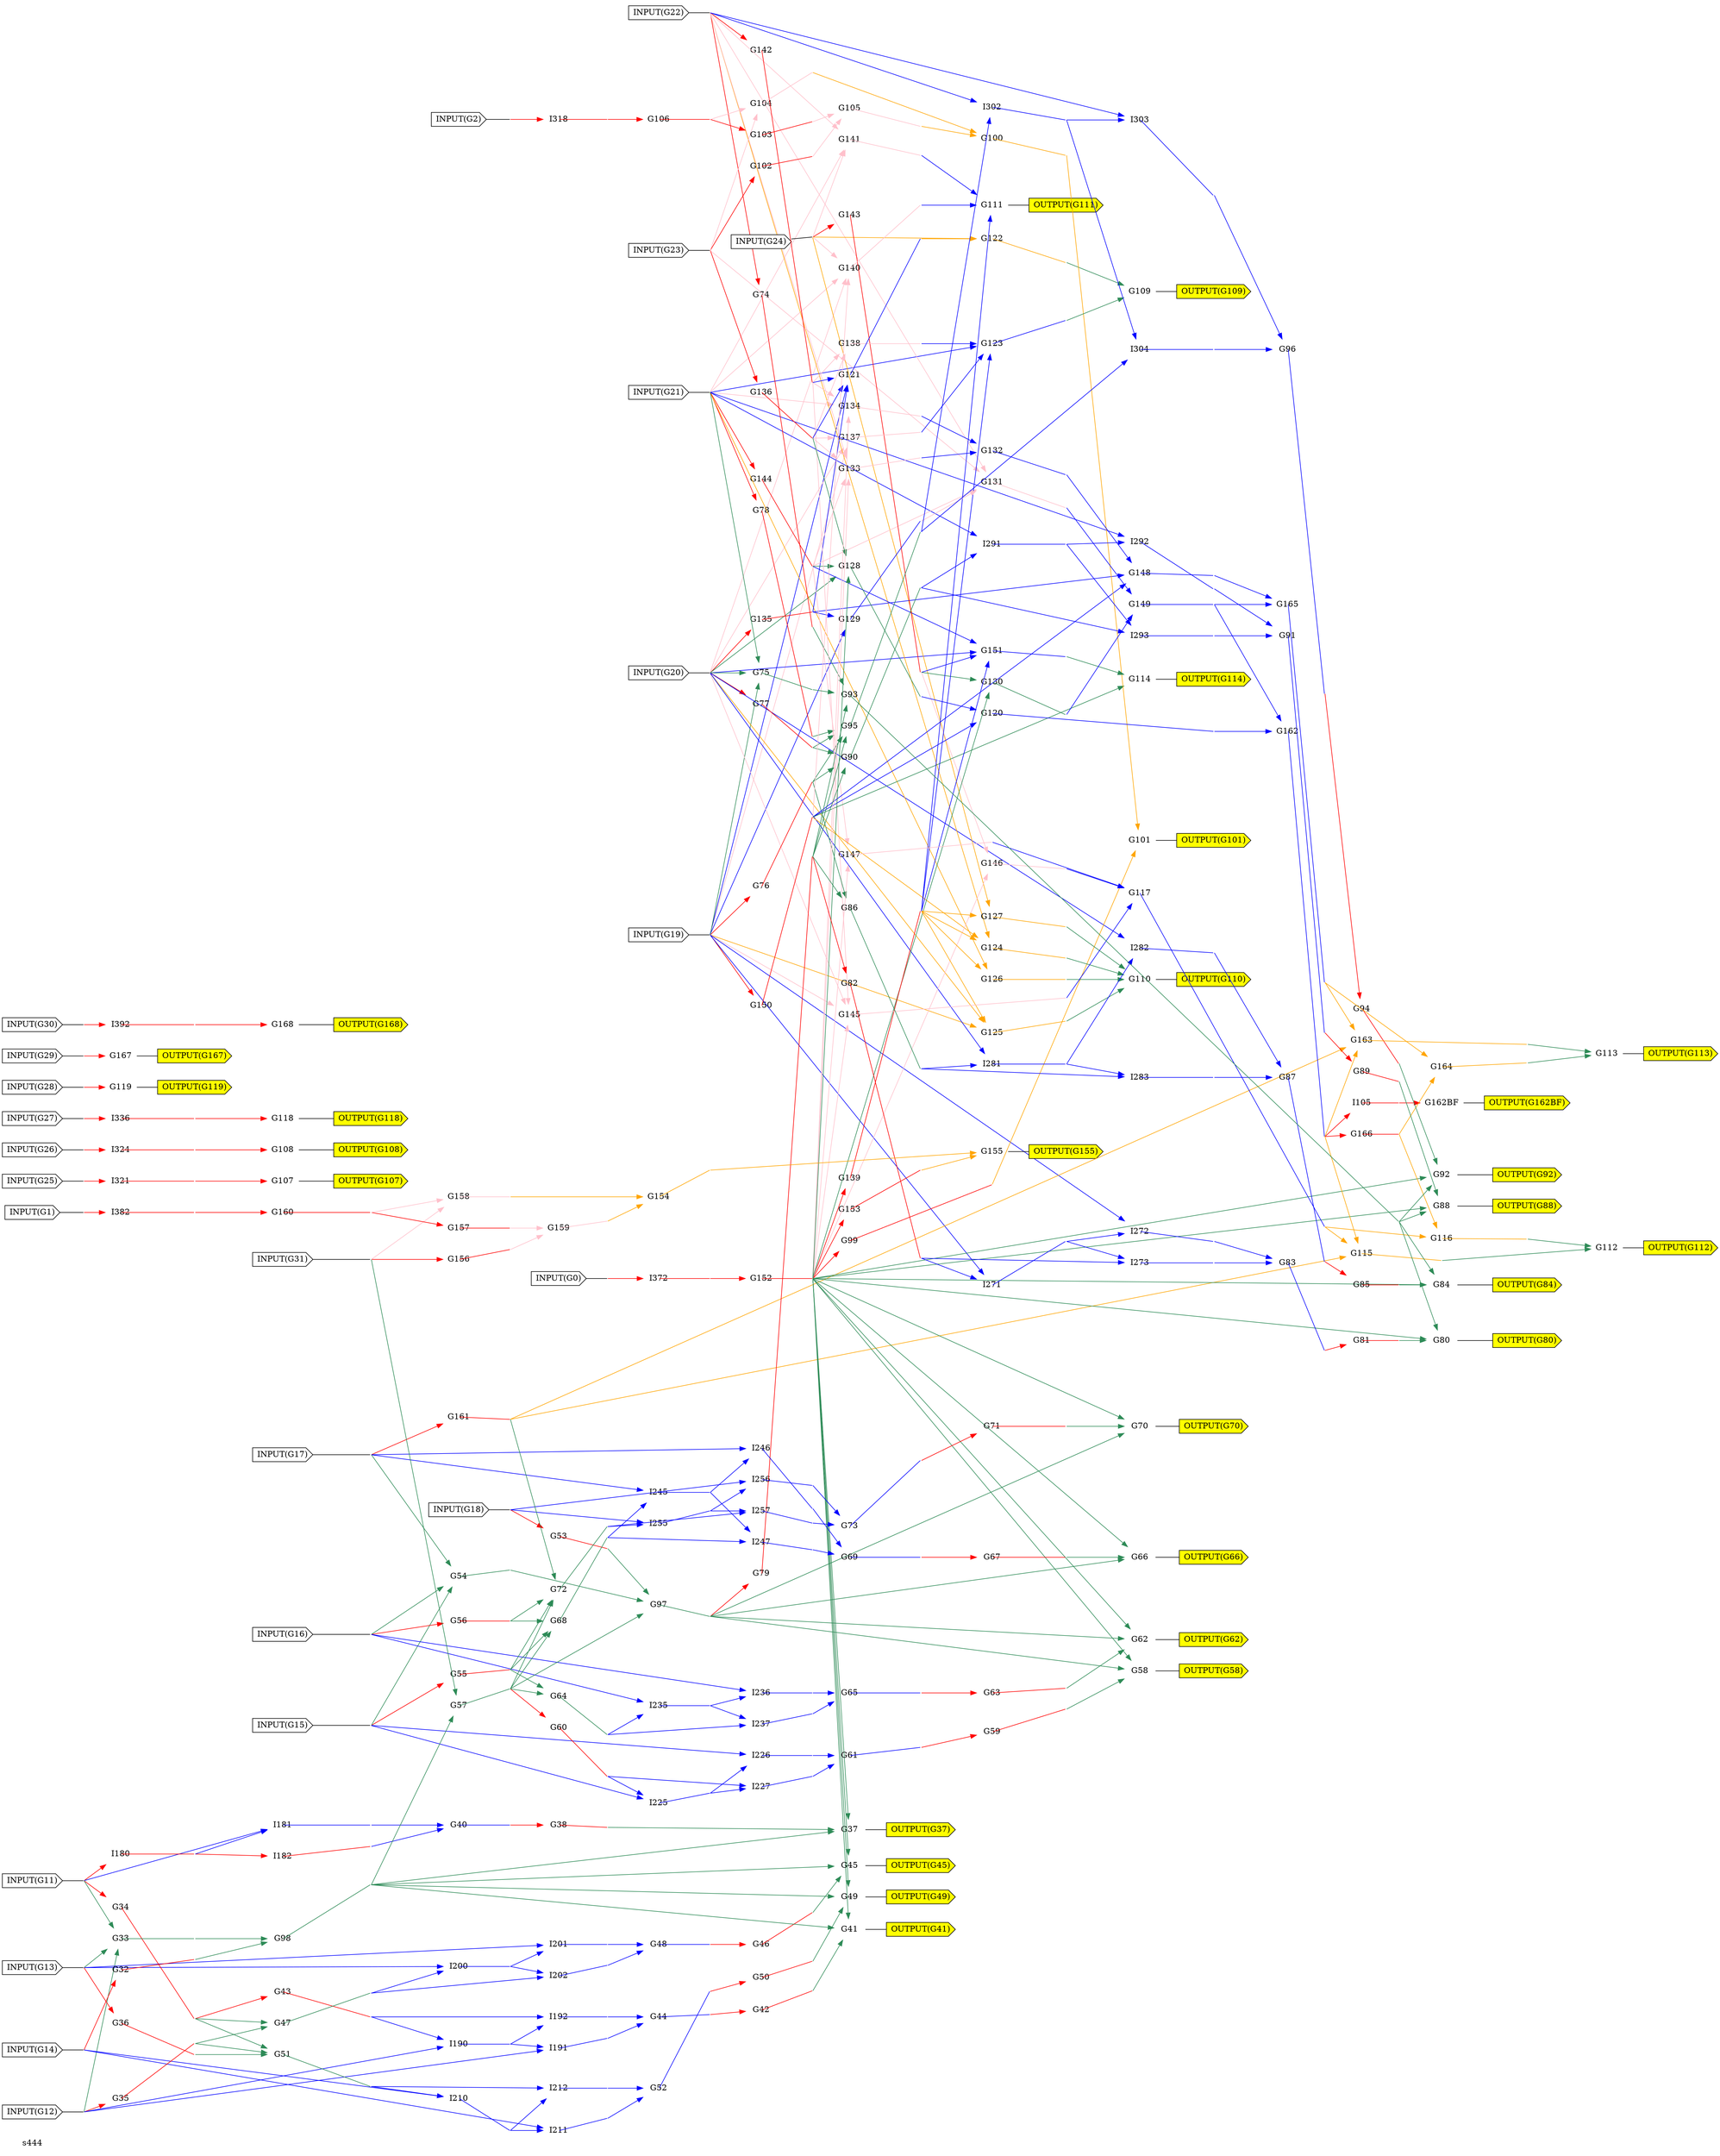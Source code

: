digraph a
{
	//24 Inputs
	//27 Outputs
	//181 Gates
	overlap = false;
	rankdir = LR;
	splines = false;
	"s444" [color = invis]
	G0 [label = "INPUT(G0)" shape = cds style = filled fillcolor = white]
	OG0 [label = "", fixedsize="false", width=0, height=0, shape=none]
	G0 -> OG0 [arrowhead=none]
	G1 [label = "INPUT(G1)" shape = cds style = filled fillcolor = white]
	OG1 [label = "", fixedsize="false", width=0, height=0, shape=none]
	G1 -> OG1 [arrowhead=none]
	G2 [label = "INPUT(G2)" shape = cds style = filled fillcolor = white]
	OG2 [label = "", fixedsize="false", width=0, height=0, shape=none]
	G2 -> OG2 [arrowhead=none]
	G11 [label = "INPUT(G11)" shape = cds style = filled fillcolor = white]
	OG11 [label = "", fixedsize="false", width=0, height=0, shape=none]
	G11 -> OG11 [arrowhead=none]
	G12 [label = "INPUT(G12)" shape = cds style = filled fillcolor = white]
	OG12 [label = "", fixedsize="false", width=0, height=0, shape=none]
	G12 -> OG12 [arrowhead=none]
	G13 [label = "INPUT(G13)" shape = cds style = filled fillcolor = white]
	OG13 [label = "", fixedsize="false", width=0, height=0, shape=none]
	G13 -> OG13 [arrowhead=none]
	G14 [label = "INPUT(G14)" shape = cds style = filled fillcolor = white]
	OG14 [label = "", fixedsize="false", width=0, height=0, shape=none]
	G14 -> OG14 [arrowhead=none]
	G15 [label = "INPUT(G15)" shape = cds style = filled fillcolor = white]
	OG15 [label = "", fixedsize="false", width=0, height=0, shape=none]
	G15 -> OG15 [arrowhead=none]
	G16 [label = "INPUT(G16)" shape = cds style = filled fillcolor = white]
	OG16 [label = "", fixedsize="false", width=0, height=0, shape=none]
	G16 -> OG16 [arrowhead=none]
	G17 [label = "INPUT(G17)" shape = cds style = filled fillcolor = white]
	OG17 [label = "", fixedsize="false", width=0, height=0, shape=none]
	G17 -> OG17 [arrowhead=none]
	G18 [label = "INPUT(G18)" shape = cds style = filled fillcolor = white]
	OG18 [label = "", fixedsize="false", width=0, height=0, shape=none]
	G18 -> OG18 [arrowhead=none]
	G19 [label = "INPUT(G19)" shape = cds style = filled fillcolor = white]
	OG19 [label = "", fixedsize="false", width=0, height=0, shape=none]
	G19 -> OG19 [arrowhead=none]
	G20 [label = "INPUT(G20)" shape = cds style = filled fillcolor = white]
	OG20 [label = "", fixedsize="false", width=0, height=0, shape=none]
	G20 -> OG20 [arrowhead=none]
	G21 [label = "INPUT(G21)" shape = cds style = filled fillcolor = white]
	OG21 [label = "", fixedsize="false", width=0, height=0, shape=none]
	G21 -> OG21 [arrowhead=none]
	G22 [label = "INPUT(G22)" shape = cds style = filled fillcolor = white]
	OG22 [label = "", fixedsize="false", width=0, height=0, shape=none]
	G22 -> OG22 [arrowhead=none]
	G23 [label = "INPUT(G23)" shape = cds style = filled fillcolor = white]
	OG23 [label = "", fixedsize="false", width=0, height=0, shape=none]
	G23 -> OG23 [arrowhead=none]
	G24 [label = "INPUT(G24)" shape = cds style = filled fillcolor = white]
	OG24 [label = "", fixedsize="false", width=0, height=0, shape=none]
	G24 -> OG24 [arrowhead=none]
	G25 [label = "INPUT(G25)" shape = cds style = filled fillcolor = white]
	OG25 [label = "", fixedsize="false", width=0, height=0, shape=none]
	G25 -> OG25 [arrowhead=none]
	G26 [label = "INPUT(G26)" shape = cds style = filled fillcolor = white]
	OG26 [label = "", fixedsize="false", width=0, height=0, shape=none]
	G26 -> OG26 [arrowhead=none]
	G27 [label = "INPUT(G27)" shape = cds style = filled fillcolor = white]
	OG27 [label = "", fixedsize="false", width=0, height=0, shape=none]
	G27 -> OG27 [arrowhead=none]
	G28 [label = "INPUT(G28)" shape = cds style = filled fillcolor = white]
	OG28 [label = "", fixedsize="false", width=0, height=0, shape=none]
	G28 -> OG28 [arrowhead=none]
	G29 [label = "INPUT(G29)" shape = cds style = filled fillcolor = white]
	OG29 [label = "", fixedsize="false", width=0, height=0, shape=none]
	G29 -> OG29 [arrowhead=none]
	G30 [label = "INPUT(G30)" shape = cds style = filled fillcolor = white]
	OG30 [label = "", fixedsize="false", width=0, height=0, shape=none]
	G30 -> OG30 [arrowhead=none]
	G31 [label = "INPUT(G31)" shape = cds style = filled fillcolor = white]
	OG31 [label = "", fixedsize="false", width=0, height=0, shape=none]
	G31 -> OG31 [arrowhead=none]
	OG119 [label = "OUTPUT(G119)" shape = cds style = filled fillcolor = yellow]
	OG167 [label = "OUTPUT(G167)" shape = cds style = filled fillcolor = yellow]
	OG168 [label = "OUTPUT(G168)" shape = cds style = filled fillcolor = yellow]
	OG107 [label = "OUTPUT(G107)" shape = cds style = filled fillcolor = yellow]
	OG108 [label = "OUTPUT(G108)" shape = cds style = filled fillcolor = yellow]
	OG118 [label = "OUTPUT(G118)" shape = cds style = filled fillcolor = yellow]
	OG162BF [label = "OUTPUT(G162BF)" shape = cds style = filled fillcolor = yellow]
	OG155 [label = "OUTPUT(G155)" shape = cds style = filled fillcolor = yellow]
	OG101 [label = "OUTPUT(G101)" shape = cds style = filled fillcolor = yellow]
	OG111 [label = "OUTPUT(G111)" shape = cds style = filled fillcolor = yellow]
	OG109 [label = "OUTPUT(G109)" shape = cds style = filled fillcolor = yellow]
	OG110 [label = "OUTPUT(G110)" shape = cds style = filled fillcolor = yellow]
	OG114 [label = "OUTPUT(G114)" shape = cds style = filled fillcolor = yellow]
	OG37 [label = "OUTPUT(G37)" shape = cds style = filled fillcolor = yellow]
	OG41 [label = "OUTPUT(G41)" shape = cds style = filled fillcolor = yellow]
	OG45 [label = "OUTPUT(G45)" shape = cds style = filled fillcolor = yellow]
	OG49 [label = "OUTPUT(G49)" shape = cds style = filled fillcolor = yellow]
	OG112 [label = "OUTPUT(G112)" shape = cds style = filled fillcolor = yellow]
	OG113 [label = "OUTPUT(G113)" shape = cds style = filled fillcolor = yellow]
	OG58 [label = "OUTPUT(G58)" shape = cds style = filled fillcolor = yellow]
	OG62 [label = "OUTPUT(G62)" shape = cds style = filled fillcolor = yellow]
	OG66 [label = "OUTPUT(G66)" shape = cds style = filled fillcolor = yellow]
	OG70 [label = "OUTPUT(G70)" shape = cds style = filled fillcolor = yellow]
	OG80 [label = "OUTPUT(G80)" shape = cds style = filled fillcolor = yellow]
	OG84 [label = "OUTPUT(G84)" shape = cds style = filled fillcolor = yellow]
	OG88 [label = "OUTPUT(G88)" shape = cds style = filled fillcolor = yellow]
	OG92 [label = "OUTPUT(G92)" shape = cds style = filled fillcolor = yellow]
	I372 [label = "I372" shape = none fillcolor = red image="NOT.png"];
	OI372 [label = "", fixedsize="false", width=0, height=0, shape=none]
	I372 -> OI372 [arrowhead=none color = red tailclip=false]
	OG0 -> I372 [color = red];
	I382 [label = "I382" shape = none fillcolor = red image="NOT.png"];
	OI382 [label = "", fixedsize="false", width=0, height=0, shape=none]
	I382 -> OI382 [arrowhead=none color = red tailclip=false]
	OG1 -> I382 [color = red];
	I318 [label = "I318" shape = none fillcolor = red image="NOT.png"];
	OI318 [label = "", fixedsize="false", width=0, height=0, shape=none]
	I318 -> OI318 [arrowhead=none color = red tailclip=false]
	OG2 -> I318 [color = red];
	G34 [label = "G34" shape = none fillcolor = red image="NOT.png"];
	OG34 [label = "", fixedsize="false", width=0, height=0, shape=none]
	G34 -> OG34 [arrowhead=none color = red tailclip=false]
	OG11 -> G34 [color = red];
	I180 [label = "I180" shape = none fillcolor = red image="NOT.png"];
	OI180 [label = "", fixedsize="false", width=0, height=0, shape=none]
	I180 -> OI180 [arrowhead=none color = red tailclip=false]
	OG11 -> I180 [color = red];
	G35 [label = "G35" shape = none fillcolor = red image="NOT.png"];
	OG35 [label = "", fixedsize="false", width=0, height=0, shape=none]
	G35 -> OG35 [arrowhead=none color = red tailclip=false]
	OG12 -> G35 [color = red];
	G77 [label = "G77" shape = none fillcolor = red image="NOT.png"];
	OG77 [label = "", fixedsize="false", width=0, height=0, shape=none]
	G77 -> OG77 [arrowhead=none color = red tailclip=false]
	OG20 -> G77 [color = red];
	G135 [label = "G135" shape = none fillcolor = red image="NOT.png"];
	OG135 [label = "", fixedsize="false", width=0, height=0, shape=none]
	G135 -> OG135 [arrowhead=none color = red tailclip=false]
	OG20 -> G135 [color = red];
	G36 [label = "G36" shape = none fillcolor = red image="NOT.png"];
	OG36 [label = "", fixedsize="false", width=0, height=0, shape=none]
	G36 -> OG36 [arrowhead=none color = red tailclip=false]
	OG13 -> G36 [color = red];
	G78 [label = "G78" shape = none fillcolor = red image="NOT.png"];
	OG78 [label = "", fixedsize="false", width=0, height=0, shape=none]
	G78 -> OG78 [arrowhead=none color = red tailclip=false]
	OG21 -> G78 [color = red];
	G144 [label = "G144" shape = none fillcolor = red image="NOT.png"];
	OG144 [label = "", fixedsize="false", width=0, height=0, shape=none]
	G144 -> OG144 [arrowhead=none color = red tailclip=false]
	OG21 -> G144 [color = red];
	G32 [label = "G32" shape = none fillcolor = red image="NOT.png"];
	OG32 [label = "", fixedsize="false", width=0, height=0, shape=none]
	G32 -> OG32 [arrowhead=none color = red tailclip=false]
	OG14 -> G32 [color = red];
	G74 [label = "G74" shape = none fillcolor = red image="NOT.png"];
	OG74 [label = "", fixedsize="false", width=0, height=0, shape=none]
	G74 -> OG74 [arrowhead=none color = red tailclip=false]
	OG22 -> G74 [color = red];
	G142 [label = "G142" shape = none fillcolor = red image="NOT.png"];
	OG142 [label = "", fixedsize="false", width=0, height=0, shape=none]
	G142 -> OG142 [arrowhead=none color = red tailclip=false]
	OG22 -> G142 [color = red];
	I392 [label = "I392" shape = none fillcolor = red image="NOT.png"];
	OI392 [label = "", fixedsize="false", width=0, height=0, shape=none]
	I392 -> OI392 [arrowhead=none color = red tailclip=false]
	OG30 -> I392 [color = red];
	G55 [label = "G55" shape = none fillcolor = red image="NOT.png"];
	OG55 [label = "", fixedsize="false", width=0, height=0, shape=none]
	G55 -> OG55 [arrowhead=none color = red tailclip=false]
	OG15 -> G55 [color = red];
	G102 [label = "G102" shape = none fillcolor = red image="NOT.png"];
	OG102 [label = "", fixedsize="false", width=0, height=0, shape=none]
	G102 -> OG102 [arrowhead=none color = red tailclip=false]
	OG23 -> G102 [color = red];
	G136 [label = "G136" shape = none fillcolor = red image="NOT.png"];
	OG136 [label = "", fixedsize="false", width=0, height=0, shape=none]
	G136 -> OG136 [arrowhead=none color = red tailclip=false]
	OG23 -> G136 [color = red];
	G156 [label = "G156" shape = none fillcolor = red image="NOT.png"];
	OG156 [label = "", fixedsize="false", width=0, height=0, shape=none]
	G156 -> OG156 [arrowhead=none color = red tailclip=false]
	OG31 -> G156 [color = red];
	G56 [label = "G56" shape = none fillcolor = red image="NOT.png"];
	OG56 [label = "", fixedsize="false", width=0, height=0, shape=none]
	G56 -> OG56 [arrowhead=none color = red tailclip=false]
	OG16 -> G56 [color = red];
	G143 [label = "G143" shape = none fillcolor = red image="NOT.png"];
	OG143 [label = "", fixedsize="false", width=0, height=0, shape=none]
	G143 -> OG143 [arrowhead=none color = red tailclip=false]
	OG24 -> G143 [color = red];
	G161 [label = "G161" shape = none fillcolor = red image="NOT.png"];
	OG161 [label = "", fixedsize="false", width=0, height=0, shape=none]
	G161 -> OG161 [arrowhead=none color = red tailclip=false]
	OG17 -> G161 [color = red];
	I321 [label = "I321" shape = none fillcolor = red image="NOT.png"];
	OI321 [label = "", fixedsize="false", width=0, height=0, shape=none]
	I321 -> OI321 [arrowhead=none color = red tailclip=false]
	OG25 -> I321 [color = red];
	G53 [label = "G53" shape = none fillcolor = red image="NOT.png"];
	OG53 [label = "", fixedsize="false", width=0, height=0, shape=none]
	G53 -> OG53 [arrowhead=none color = red tailclip=false]
	OG18 -> G53 [color = red];
	I324 [label = "I324" shape = none fillcolor = red image="NOT.png"];
	OI324 [label = "", fixedsize="false", width=0, height=0, shape=none]
	I324 -> OI324 [arrowhead=none color = red tailclip=false]
	OG26 -> I324 [color = red];
	G76 [label = "G76" shape = none fillcolor = red image="NOT.png"];
	OG76 [label = "", fixedsize="false", width=0, height=0, shape=none]
	G76 -> OG76 [arrowhead=none color = red tailclip=false]
	OG19 -> G76 [color = red];
	G150 [label = "G150" shape = none fillcolor = red image="NOT.png"];
	OG150 [label = "", fixedsize="false", width=0, height=0, shape=none]
	G150 -> OG150 [arrowhead=none color = red tailclip=false]
	OG19 -> G150 [color = red];
	I336 [label = "I336" shape = none fillcolor = red image="NOT.png"];
	OI336 [label = "", fixedsize="false", width=0, height=0, shape=none]
	I336 -> OI336 [arrowhead=none color = red tailclip=false]
	OG27 -> I336 [color = red];
	G119 [label = "G119" shape = none fillcolor = red image="NOT.png"];
	G119 -> OG119 [arrowhead=none color = black]
	OG28 -> G119 [color = red];
	G167 [label = "G167" shape = none fillcolor = red image="NOT.png"];
	G167 -> OG167 [arrowhead=none color = black]
	OG29 -> G167 [color = red];
	G152 [label = "G152" shape = none fillcolor = red image="NOT.png"];
	OG152 [label = "", fixedsize="false", width=0, height=0, shape=none]
	G152 -> OG152 [arrowhead=none color = red tailclip=false]
	OI372 -> G152 [color = red];
	G160 [label = "G160" shape = none fillcolor = red image="NOT.png"];
	OG160 [label = "", fixedsize="false", width=0, height=0, shape=none]
	G160 -> OG160 [arrowhead=none color = red tailclip=false]
	OI382 -> G160 [color = red];
	G106 [label = "G106" shape = none fillcolor = red image="NOT.png"];
	OG106 [label = "", fixedsize="false", width=0, height=0, shape=none]
	G106 -> OG106 [arrowhead=none color = red tailclip=false]
	OI318 -> G106 [color = red];
	G43 [label = "G43" shape = none fillcolor = red image="NOT.png"];
	OG43 [label = "", fixedsize="false", width=0, height=0, shape=none]
	G43 -> OG43 [arrowhead=none color = red tailclip=false]
	OG34 -> G43 [color = red];
	I182 [label = "I182" shape = none fillcolor = red image="NOT.png"];
	OI182 [label = "", fixedsize="false", width=0, height=0, shape=none]
	I182 -> OI182 [arrowhead=none color = red tailclip=false]
	OI180 -> I182 [color = red];
	G168 [label = "G168" shape = none fillcolor = red image="NOT.png"];
	G168 -> OG168 [arrowhead=none color = black]
	OI392 -> G168 [color = red];
	G107 [label = "G107" shape = none fillcolor = red image="NOT.png"];
	G107 -> OG107 [arrowhead=none color = black]
	OI321 -> G107 [color = red];
	G108 [label = "G108" shape = none fillcolor = red image="NOT.png"];
	G108 -> OG108 [arrowhead=none color = black]
	OI324 -> G108 [color = red];
	G118 [label = "G118" shape = none fillcolor = red image="NOT.png"];
	G118 -> OG118 [arrowhead=none color = black]
	OI336 -> G118 [color = red];
	G99 [label = "G99" shape = none fillcolor = red image="NOT.png"];
	OG99 [label = "", fixedsize="false", width=0, height=0, shape=none]
	G99 -> OG99 [arrowhead=none color = red tailclip=false]
	OG152 -> G99 [color = red];
	G139 [label = "G139" shape = none fillcolor = red image="NOT.png"];
	OG139 [label = "", fixedsize="false", width=0, height=0, shape=none]
	G139 -> OG139 [arrowhead=none color = red tailclip=false]
	OG152 -> G139 [color = red];
	G153 [label = "G153" shape = none fillcolor = red image="NOT.png"];
	OG153 [label = "", fixedsize="false", width=0, height=0, shape=none]
	G153 -> OG153 [arrowhead=none color = red tailclip=false]
	OG152 -> G153 [color = red];
	G157 [label = "G157" shape = none fillcolor = red image="NOT.png"];
	OG157 [label = "", fixedsize="false", width=0, height=0, shape=none]
	G157 -> OG157 [arrowhead=none color = red tailclip=false]
	OG160 -> G157 [color = red];
	G103 [label = "G103" shape = none fillcolor = red image="NOT.png"];
	OG103 [label = "", fixedsize="false", width=0, height=0, shape=none]
	G103 -> OG103 [arrowhead=none color = red tailclip=false]
	OG106 -> G103 [color = red];
	G38 [label = "G38" shape = none fillcolor = red image="NOT.png"];
	OG38 [label = "", fixedsize="false", width=0, height=0, shape=none]
	G38 -> OG38 [arrowhead=none color = red tailclip=false]
	OG40 -> G38 [color = red];
	G60 [label = "G60" shape = none fillcolor = red image="NOT.png"];
	OG60 [label = "", fixedsize="false", width=0, height=0, shape=none]
	G60 -> OG60 [arrowhead=none color = red tailclip=false]
	OG57 -> G60 [color = red];
	G79 [label = "G79" shape = none fillcolor = red image="NOT.png"];
	OG79 [label = "", fixedsize="false", width=0, height=0, shape=none]
	G79 -> OG79 [arrowhead=none color = red tailclip=false]
	OG97 -> G79 [color = red];
	G42 [label = "G42" shape = none fillcolor = red image="NOT.png"];
	OG42 [label = "", fixedsize="false", width=0, height=0, shape=none]
	G42 -> OG42 [arrowhead=none color = red tailclip=false]
	OG44 -> G42 [color = red];
	G46 [label = "G46" shape = none fillcolor = red image="NOT.png"];
	OG46 [label = "", fixedsize="false", width=0, height=0, shape=none]
	G46 -> OG46 [arrowhead=none color = red tailclip=false]
	OG48 -> G46 [color = red];
	I105 [label = "I105" shape = none fillcolor = red image="NOT.png"];
	OI105 [label = "", fixedsize="false", width=0, height=0, shape=none]
	I105 -> OI105 [arrowhead=none color = red tailclip=false]
	OG162 -> I105 [color = red];
	G166 [label = "G166" shape = none fillcolor = red image="NOT.png"];
	OG166 [label = "", fixedsize="false", width=0, height=0, shape=none]
	G166 -> OG166 [arrowhead=none color = red tailclip=false]
	OG162 -> G166 [color = red];
	G50 [label = "G50" shape = none fillcolor = red image="NOT.png"];
	OG50 [label = "", fixedsize="false", width=0, height=0, shape=none]
	G50 -> OG50 [arrowhead=none color = red tailclip=false]
	OG52 -> G50 [color = red];
	G82 [label = "G82" shape = none fillcolor = red image="NOT.png"];
	OG82 [label = "", fixedsize="false", width=0, height=0, shape=none]
	G82 -> OG82 [arrowhead=none color = red tailclip=false]
	OG79 -> G82 [color = red];
	G162BF [label = "G162BF" shape = none fillcolor = red image="NOT.png"];
	G162BF -> OG162BF [arrowhead=none color = black]
	OI105 -> G162BF [color = red];
	G59 [label = "G59" shape = none fillcolor = red image="NOT.png"];
	OG59 [label = "", fixedsize="false", width=0, height=0, shape=none]
	G59 -> OG59 [arrowhead=none color = red tailclip=false]
	OG61 -> G59 [color = red];
	G63 [label = "G63" shape = none fillcolor = red image="NOT.png"];
	OG63 [label = "", fixedsize="false", width=0, height=0, shape=none]
	G63 -> OG63 [arrowhead=none color = red tailclip=false]
	OG65 -> G63 [color = red];
	G67 [label = "G67" shape = none fillcolor = red image="NOT.png"];
	OG67 [label = "", fixedsize="false", width=0, height=0, shape=none]
	G67 -> OG67 [arrowhead=none color = red tailclip=false]
	OG69 -> G67 [color = red];
	G71 [label = "G71" shape = none fillcolor = red image="NOT.png"];
	OG71 [label = "", fixedsize="false", width=0, height=0, shape=none]
	G71 -> OG71 [arrowhead=none color = red tailclip=false]
	OG73 -> G71 [color = red];
	G81 [label = "G81" shape = none fillcolor = red image="NOT.png"];
	OG81 [label = "", fixedsize="false", width=0, height=0, shape=none]
	G81 -> OG81 [arrowhead=none color = red tailclip=false]
	OG83 -> G81 [color = red];
	G85 [label = "G85" shape = none fillcolor = red image="NOT.png"];
	OG85 [label = "", fixedsize="false", width=0, height=0, shape=none]
	G85 -> OG85 [arrowhead=none color = red tailclip=false]
	OG87 -> G85 [color = red];
	G89 [label = "G89" shape = none fillcolor = red image="NOT.png"];
	OG89 [label = "", fixedsize="false", width=0, height=0, shape=none]
	G89 -> OG89 [arrowhead=none color = red tailclip=false]
	OG91 -> G89 [color = red];
	G94 [label = "G94" shape = none fillcolor = red image="NOT.png"];
	OG94 [label = "", fixedsize="false", width=0, height=0, shape=none]
	G94 -> OG94 [arrowhead=none color = red tailclip=false]
	OG96 -> G94 [color = red];
	G122 [label = "G122" shape = none fillcolor = orange image="AND.png"];
	OG122 [label = "", fixedsize="false", width=0, height=0, shape=none]
	G122 -> OG122 [arrowhead=none color = orange tailclip=false]
	OG24 -> G122 [color = orange];
	OG121 -> G122 [color = orange];
	G124 [label = "G124" shape = none fillcolor = orange image="AND.png"];
	OG124 [label = "", fixedsize="false", width=0, height=0, shape=none]
	G124 -> OG124 [arrowhead=none color = orange tailclip=false]
	OG139 -> G124 [color = orange];
	OG22 -> G124 [color = orange];
	OG150 -> G124 [color = orange];
	G125 [label = "G125" shape = none fillcolor = orange image="AND.png"];
	OG125 [label = "", fixedsize="false", width=0, height=0, shape=none]
	G125 -> OG125 [arrowhead=none color = orange tailclip=false]
	OG139 -> G125 [color = orange];
	OG20 -> G125 [color = orange];
	OG19 -> G125 [color = orange];
	G126 [label = "G126" shape = none fillcolor = orange image="AND.png"];
	OG126 [label = "", fixedsize="false", width=0, height=0, shape=none]
	G126 -> OG126 [arrowhead=none color = orange tailclip=false]
	OG139 -> G126 [color = orange];
	OG21 -> G126 [color = orange];
	G127 [label = "G127" shape = none fillcolor = orange image="AND.png"];
	OG127 [label = "", fixedsize="false", width=0, height=0, shape=none]
	G127 -> OG127 [arrowhead=none color = orange tailclip=false]
	OG139 -> G127 [color = orange];
	OG24 -> G127 [color = orange];
	G154 [label = "G154" shape = none fillcolor = orange image="AND.png"];
	OG154 [label = "", fixedsize="false", width=0, height=0, shape=none]
	G154 -> OG154 [arrowhead=none color = orange tailclip=false]
	OG158 -> G154 [color = orange];
	OG159 -> G154 [color = orange];
	G100 [label = "G100" shape = none fillcolor = orange image="AND.png"];
	OG100 [label = "", fixedsize="false", width=0, height=0, shape=none]
	G100 -> OG100 [arrowhead=none color = orange tailclip=false]
	OG104 -> G100 [color = orange];
	OG105 -> G100 [color = orange];
	G155 [label = "G155" shape = none fillcolor = orange image="AND.png"];
	G155 -> OG155 [arrowhead=none color = black]
	OG154 -> G155 [color = orange];
	OG153 -> G155 [color = orange];
	G101 [label = "G101" shape = none fillcolor = orange image="AND.png"];
	G101 -> OG101 [arrowhead=none color = black]
	OG100 -> G101 [color = orange];
	OG99 -> G101 [color = orange];
	G115 [label = "G115" shape = none fillcolor = orange image="AND.png"];
	OG115 [label = "", fixedsize="false", width=0, height=0, shape=none]
	G115 -> OG115 [arrowhead=none color = orange tailclip=false]
	OG161 -> G115 [color = orange];
	OG117 -> G115 [color = orange];
	OG162 -> G115 [color = orange];
	G163 [label = "G163" shape = none fillcolor = orange image="AND.png"];
	OG163 [label = "", fixedsize="false", width=0, height=0, shape=none]
	G163 -> OG163 [arrowhead=none color = orange tailclip=false]
	OG161 -> G163 [color = orange];
	OG165 -> G163 [color = orange];
	OG162 -> G163 [color = orange];
	G116 [label = "G116" shape = none fillcolor = orange image="AND.png"];
	OG116 [label = "", fixedsize="false", width=0, height=0, shape=none]
	G116 -> OG116 [arrowhead=none color = orange tailclip=false]
	OG117 -> G116 [color = orange];
	OG166 -> G116 [color = orange];
	G164 [label = "G164" shape = none fillcolor = orange image="AND.png"];
	OG164 [label = "", fixedsize="false", width=0, height=0, shape=none]
	G164 -> OG164 [arrowhead=none color = orange tailclip=false]
	OG165 -> G164 [color = orange];
	OG166 -> G164 [color = orange];
	G141 [label = "G141" shape = none fillcolor = pink image="OR.png"];
	OG141 [label = "", fixedsize="false", width=0, height=0, shape=none]
	G141 -> OG141 [arrowhead=none color = pink tailclip=false]
	OG24 -> G141 [color = pink];
	OG22 -> G141 [color = pink];
	OG21 -> G141 [color = pink];
	G137 [label = "G137" shape = none fillcolor = pink image="OR.png"];
	OG137 [label = "", fixedsize="false", width=0, height=0, shape=none]
	G137 -> OG137 [arrowhead=none color = pink tailclip=false]
	OG136 -> G137 [color = pink];
	OG20 -> G137 [color = pink];
	OG19 -> G137 [color = pink];
	G138 [label = "G138" shape = none fillcolor = pink image="OR.png"];
	OG138 [label = "", fixedsize="false", width=0, height=0, shape=none]
	G138 -> OG138 [arrowhead=none color = pink tailclip=false]
	OG136 -> G138 [color = pink];
	OG142 -> G138 [color = pink];
	G140 [label = "G140" shape = none fillcolor = pink image="OR.png"];
	OG140 [label = "", fixedsize="false", width=0, height=0, shape=none]
	G140 -> OG140 [arrowhead=none color = pink tailclip=false]
	OG24 -> G140 [color = pink];
	OG21 -> G140 [color = pink];
	OG20 -> G140 [color = pink];
	OG150 -> G140 [color = pink];
	G133 [label = "G133" shape = none fillcolor = pink image="OR.png"];
	OG133 [label = "", fixedsize="false", width=0, height=0, shape=none]
	G133 -> OG133 [arrowhead=none color = pink tailclip=false]
	OG152 -> G133 [color = pink];
	OG136 -> G133 [color = pink];
	OG22 -> G133 [color = pink];
	OG144 -> G133 [color = pink];
	G134 [label = "G134" shape = none fillcolor = pink image="OR.png"];
	OG134 [label = "", fixedsize="false", width=0, height=0, shape=none]
	G134 -> OG134 [arrowhead=none color = pink tailclip=false]
	OG152 -> G134 [color = pink];
	OG142 -> G134 [color = pink];
	OG21 -> G134 [color = pink];
	G145 [label = "G145" shape = none fillcolor = pink image="OR.png"];
	OG145 [label = "", fixedsize="false", width=0, height=0, shape=none]
	G145 -> OG145 [arrowhead=none color = pink tailclip=false]
	OG152 -> G145 [color = pink];
	OG142 -> G145 [color = pink];
	OG20 -> G145 [color = pink];
	OG19 -> G145 [color = pink];
	G146 [label = "G146" shape = none fillcolor = pink image="OR.png"];
	OG146 [label = "", fixedsize="false", width=0, height=0, shape=none]
	G146 -> OG146 [arrowhead=none color = pink tailclip=false]
	OG152 -> G146 [color = pink];
	OG143 -> G146 [color = pink];
	G147 [label = "G147" shape = none fillcolor = pink image="OR.png"];
	OG147 [label = "", fixedsize="false", width=0, height=0, shape=none]
	G147 -> OG147 [arrowhead=none color = pink tailclip=false]
	OG152 -> G147 [color = pink];
	OG144 -> G147 [color = pink];
	G158 [label = "G158" shape = none fillcolor = pink image="OR.png"];
	OG158 [label = "", fixedsize="false", width=0, height=0, shape=none]
	G158 -> OG158 [arrowhead=none color = pink tailclip=false]
	OG31 -> G158 [color = pink];
	OG160 -> G158 [color = pink];
	G104 [label = "G104" shape = none fillcolor = pink image="OR.png"];
	OG104 [label = "", fixedsize="false", width=0, height=0, shape=none]
	G104 -> OG104 [arrowhead=none color = pink tailclip=false]
	OG23 -> G104 [color = pink];
	OG106 -> G104 [color = pink];
	G131 [label = "G131" shape = none fillcolor = pink image="OR.png"];
	OG131 [label = "", fixedsize="false", width=0, height=0, shape=none]
	G131 -> OG131 [arrowhead=none color = pink tailclip=false]
	OG144 -> G131 [color = pink];
	OG22 -> G131 [color = pink];
	OG23 -> G131 [color = pink];
	OG129 -> G131 [color = pink];
	G159 [label = "G159" shape = none fillcolor = pink image="OR.png"];
	OG159 [label = "", fixedsize="false", width=0, height=0, shape=none]
	G159 -> OG159 [arrowhead=none color = pink tailclip=false]
	OG156 -> G159 [color = pink];
	OG157 -> G159 [color = pink];
	G105 [label = "G105" shape = none fillcolor = pink image="OR.png"];
	OG105 [label = "", fixedsize="false", width=0, height=0, shape=none]
	G105 -> OG105 [arrowhead=none color = pink tailclip=false]
	OG102 -> G105 [color = pink];
	OG103 -> G105 [color = pink];
	I181 [label = "I181" shape = none fillcolor = blue image="NAND.png"];
	OI181 [label = "", fixedsize="false", width=0, height=0, shape=none]
	I181 -> OI181 [arrowhead=none color = blue tailclip=false]
	OG11 -> I181 [color = blue];
	OI180 -> I181 [color = blue];
	G129 [label = "G129" shape = none fillcolor = blue image="NAND.png"];
	OG129 [label = "", fixedsize="false", width=0, height=0, shape=none]
	G129 -> OG129 [arrowhead=none color = blue tailclip=false]
	OG19 -> G129 [color = blue];
	OG135 -> G129 [color = blue];
	G121 [label = "G121" shape = none fillcolor = blue image="NAND.png"];
	OG121 [label = "", fixedsize="false", width=0, height=0, shape=none]
	G121 -> OG121 [arrowhead=none color = blue tailclip=false]
	OG19 -> G121 [color = blue];
	OG135 -> G121 [color = blue];
	OG142 -> G121 [color = blue];
	OG136 -> G121 [color = blue];
	I190 [label = "I190" shape = none fillcolor = blue image="NAND.png"];
	OI190 [label = "", fixedsize="false", width=0, height=0, shape=none]
	I190 -> OI190 [arrowhead=none color = blue tailclip=false]
	OG12 -> I190 [color = blue];
	OG43 -> I190 [color = blue];
	G40 [label = "G40" shape = none fillcolor = blue image="NAND.png"];
	OG40 [label = "", fixedsize="false", width=0, height=0, shape=none]
	G40 -> OG40 [arrowhead=none color = blue tailclip=false]
	OI181 -> G40 [color = blue];
	OI182 -> G40 [color = blue];
	I200 [label = "I200" shape = none fillcolor = blue image="NAND.png"];
	OI200 [label = "", fixedsize="false", width=0, height=0, shape=none]
	I200 -> OI200 [arrowhead=none color = blue tailclip=false]
	OG13 -> I200 [color = blue];
	OG47 -> I200 [color = blue];
	I210 [label = "I210" shape = none fillcolor = blue image="NAND.png"];
	OI210 [label = "", fixedsize="false", width=0, height=0, shape=none]
	I210 -> OI210 [arrowhead=none color = blue tailclip=false]
	OG14 -> I210 [color = blue];
	OG51 -> I210 [color = blue];
	G120 [label = "G120" shape = none fillcolor = blue image="NAND.png"];
	OG120 [label = "", fixedsize="false", width=0, height=0, shape=none]
	G120 -> OG120 [arrowhead=none color = blue tailclip=false]
	OG150 -> G120 [color = blue];
	OG128 -> G120 [color = blue];
	G132 [label = "G132" shape = none fillcolor = blue image="NAND.png"];
	OG132 [label = "", fixedsize="false", width=0, height=0, shape=none]
	G132 -> OG132 [arrowhead=none color = blue tailclip=false]
	OG133 -> G132 [color = blue];
	OG134 -> G132 [color = blue];
	G111 [label = "G111" shape = none fillcolor = blue image="NAND.png"];
	G111 -> OG111 [arrowhead=none color = black]
	OG140 -> G111 [color = blue];
	OG141 -> G111 [color = blue];
	OG139 -> G111 [color = blue];
	G123 [label = "G123" shape = none fillcolor = blue image="NAND.png"];
	OG123 [label = "", fixedsize="false", width=0, height=0, shape=none]
	G123 -> OG123 [arrowhead=none color = blue tailclip=false]
	OG137 -> G123 [color = blue];
	OG138 -> G123 [color = blue];
	OG21 -> G123 [color = blue];
	OG139 -> G123 [color = blue];
	G151 [label = "G151" shape = none fillcolor = blue image="NAND.png"];
	OG151 [label = "", fixedsize="false", width=0, height=0, shape=none]
	G151 -> OG151 [arrowhead=none color = blue tailclip=false]
	OG20 -> G151 [color = blue];
	OG144 -> G151 [color = blue];
	OG143 -> G151 [color = blue];
	OG139 -> G151 [color = blue];
	G117 [label = "G117" shape = none fillcolor = blue image="NAND.png"];
	OG117 [label = "", fixedsize="false", width=0, height=0, shape=none]
	G117 -> OG117 [arrowhead=none color = blue tailclip=false]
	OG145 -> G117 [color = blue];
	OG146 -> G117 [color = blue];
	OG147 -> G117 [color = blue];
	I191 [label = "I191" shape = none fillcolor = blue image="NAND.png"];
	OI191 [label = "", fixedsize="false", width=0, height=0, shape=none]
	I191 -> OI191 [arrowhead=none color = blue tailclip=false]
	OG12 -> I191 [color = blue];
	OI190 -> I191 [color = blue];
	I192 [label = "I192" shape = none fillcolor = blue image="NAND.png"];
	OI192 [label = "", fixedsize="false", width=0, height=0, shape=none]
	I192 -> OI192 [arrowhead=none color = blue tailclip=false]
	OG43 -> I192 [color = blue];
	OI190 -> I192 [color = blue];
	I201 [label = "I201" shape = none fillcolor = blue image="NAND.png"];
	OI201 [label = "", fixedsize="false", width=0, height=0, shape=none]
	I201 -> OI201 [arrowhead=none color = blue tailclip=false]
	OG13 -> I201 [color = blue];
	OI200 -> I201 [color = blue];
	I202 [label = "I202" shape = none fillcolor = blue image="NAND.png"];
	OI202 [label = "", fixedsize="false", width=0, height=0, shape=none]
	I202 -> OI202 [arrowhead=none color = blue tailclip=false]
	OG47 -> I202 [color = blue];
	OI200 -> I202 [color = blue];
	G149 [label = "G149" shape = none fillcolor = blue image="NAND.png"];
	OG149 [label = "", fixedsize="false", width=0, height=0, shape=none]
	G149 -> OG149 [arrowhead=none color = blue tailclip=false]
	OG131 -> G149 [color = blue];
	OG130 -> G149 [color = blue];
	I211 [label = "I211" shape = none fillcolor = blue image="NAND.png"];
	OI211 [label = "", fixedsize="false", width=0, height=0, shape=none]
	I211 -> OI211 [arrowhead=none color = blue tailclip=false]
	OG14 -> I211 [color = blue];
	OI210 -> I211 [color = blue];
	I212 [label = "I212" shape = none fillcolor = blue image="NAND.png"];
	OI212 [label = "", fixedsize="false", width=0, height=0, shape=none]
	I212 -> OI212 [arrowhead=none color = blue tailclip=false]
	OG51 -> I212 [color = blue];
	OI210 -> I212 [color = blue];
	G148 [label = "G148" shape = none fillcolor = blue image="NAND.png"];
	OG148 [label = "", fixedsize="false", width=0, height=0, shape=none]
	G148 -> OG148 [arrowhead=none color = blue tailclip=false]
	OG150 -> G148 [color = blue];
	OG135 -> G148 [color = blue];
	OG132 -> G148 [color = blue];
	G44 [label = "G44" shape = none fillcolor = blue image="NAND.png"];
	OG44 [label = "", fixedsize="false", width=0, height=0, shape=none]
	G44 -> OG44 [arrowhead=none color = blue tailclip=false]
	OI191 -> G44 [color = blue];
	OI192 -> G44 [color = blue];
	G48 [label = "G48" shape = none fillcolor = blue image="NAND.png"];
	OG48 [label = "", fixedsize="false", width=0, height=0, shape=none]
	G48 -> OG48 [arrowhead=none color = blue tailclip=false]
	OI201 -> G48 [color = blue];
	OI202 -> G48 [color = blue];
	G162 [label = "G162" shape = none fillcolor = blue image="NAND.png"];
	OG162 [label = "", fixedsize="false", width=0, height=0, shape=none]
	G162 -> OG162 [arrowhead=none color = blue tailclip=false]
	OG120 -> G162 [color = blue];
	OG149 -> G162 [color = blue];
	G52 [label = "G52" shape = none fillcolor = blue image="NAND.png"];
	OG52 [label = "", fixedsize="false", width=0, height=0, shape=none]
	G52 -> OG52 [arrowhead=none color = blue tailclip=false]
	OI211 -> G52 [color = blue];
	OI212 -> G52 [color = blue];
	I225 [label = "I225" shape = none fillcolor = blue image="NAND.png"];
	OI225 [label = "", fixedsize="false", width=0, height=0, shape=none]
	I225 -> OI225 [arrowhead=none color = blue tailclip=false]
	OG15 -> I225 [color = blue];
	OG60 -> I225 [color = blue];
	I235 [label = "I235" shape = none fillcolor = blue image="NAND.png"];
	OI235 [label = "", fixedsize="false", width=0, height=0, shape=none]
	I235 -> OI235 [arrowhead=none color = blue tailclip=false]
	OG16 -> I235 [color = blue];
	OG64 -> I235 [color = blue];
	I245 [label = "I245" shape = none fillcolor = blue image="NAND.png"];
	OI245 [label = "", fixedsize="false", width=0, height=0, shape=none]
	I245 -> OI245 [arrowhead=none color = blue tailclip=false]
	OG17 -> I245 [color = blue];
	OG68 -> I245 [color = blue];
	I255 [label = "I255" shape = none fillcolor = blue image="NAND.png"];
	OI255 [label = "", fixedsize="false", width=0, height=0, shape=none]
	I255 -> OI255 [arrowhead=none color = blue tailclip=false]
	OG18 -> I255 [color = blue];
	OG72 -> I255 [color = blue];
	G165 [label = "G165" shape = none fillcolor = blue image="NAND.png"];
	OG165 [label = "", fixedsize="false", width=0, height=0, shape=none]
	G165 -> OG165 [arrowhead=none color = blue tailclip=false]
	OG148 -> G165 [color = blue];
	OG149 -> G165 [color = blue];
	I226 [label = "I226" shape = none fillcolor = blue image="NAND.png"];
	OI226 [label = "", fixedsize="false", width=0, height=0, shape=none]
	I226 -> OI226 [arrowhead=none color = blue tailclip=false]
	OG15 -> I226 [color = blue];
	OI225 -> I226 [color = blue];
	I227 [label = "I227" shape = none fillcolor = blue image="NAND.png"];
	OI227 [label = "", fixedsize="false", width=0, height=0, shape=none]
	I227 -> OI227 [arrowhead=none color = blue tailclip=false]
	OG60 -> I227 [color = blue];
	OI225 -> I227 [color = blue];
	I236 [label = "I236" shape = none fillcolor = blue image="NAND.png"];
	OI236 [label = "", fixedsize="false", width=0, height=0, shape=none]
	I236 -> OI236 [arrowhead=none color = blue tailclip=false]
	OG16 -> I236 [color = blue];
	OI235 -> I236 [color = blue];
	I237 [label = "I237" shape = none fillcolor = blue image="NAND.png"];
	OI237 [label = "", fixedsize="false", width=0, height=0, shape=none]
	I237 -> OI237 [arrowhead=none color = blue tailclip=false]
	OG64 -> I237 [color = blue];
	OI235 -> I237 [color = blue];
	I246 [label = "I246" shape = none fillcolor = blue image="NAND.png"];
	OI246 [label = "", fixedsize="false", width=0, height=0, shape=none]
	I246 -> OI246 [arrowhead=none color = blue tailclip=false]
	OG17 -> I246 [color = blue];
	OI245 -> I246 [color = blue];
	I247 [label = "I247" shape = none fillcolor = blue image="NAND.png"];
	OI247 [label = "", fixedsize="false", width=0, height=0, shape=none]
	I247 -> OI247 [arrowhead=none color = blue tailclip=false]
	OG68 -> I247 [color = blue];
	OI245 -> I247 [color = blue];
	I256 [label = "I256" shape = none fillcolor = blue image="NAND.png"];
	OI256 [label = "", fixedsize="false", width=0, height=0, shape=none]
	I256 -> OI256 [arrowhead=none color = blue tailclip=false]
	OG18 -> I256 [color = blue];
	OI255 -> I256 [color = blue];
	I257 [label = "I257" shape = none fillcolor = blue image="NAND.png"];
	OI257 [label = "", fixedsize="false", width=0, height=0, shape=none]
	I257 -> OI257 [arrowhead=none color = blue tailclip=false]
	OG72 -> I257 [color = blue];
	OI255 -> I257 [color = blue];
	G61 [label = "G61" shape = none fillcolor = blue image="NAND.png"];
	OG61 [label = "", fixedsize="false", width=0, height=0, shape=none]
	G61 -> OG61 [arrowhead=none color = blue tailclip=false]
	OI226 -> G61 [color = blue];
	OI227 -> G61 [color = blue];
	G65 [label = "G65" shape = none fillcolor = blue image="NAND.png"];
	OG65 [label = "", fixedsize="false", width=0, height=0, shape=none]
	G65 -> OG65 [arrowhead=none color = blue tailclip=false]
	OI236 -> G65 [color = blue];
	OI237 -> G65 [color = blue];
	G69 [label = "G69" shape = none fillcolor = blue image="NAND.png"];
	OG69 [label = "", fixedsize="false", width=0, height=0, shape=none]
	G69 -> OG69 [arrowhead=none color = blue tailclip=false]
	OI246 -> G69 [color = blue];
	OI247 -> G69 [color = blue];
	G73 [label = "G73" shape = none fillcolor = blue image="NAND.png"];
	OG73 [label = "", fixedsize="false", width=0, height=0, shape=none]
	G73 -> OG73 [arrowhead=none color = blue tailclip=false]
	OI256 -> G73 [color = blue];
	OI257 -> G73 [color = blue];
	I271 [label = "I271" shape = none fillcolor = blue image="NAND.png"];
	OI271 [label = "", fixedsize="false", width=0, height=0, shape=none]
	I271 -> OI271 [arrowhead=none color = blue tailclip=false]
	OG19 -> I271 [color = blue];
	OG82 -> I271 [color = blue];
	I281 [label = "I281" shape = none fillcolor = blue image="NAND.png"];
	OI281 [label = "", fixedsize="false", width=0, height=0, shape=none]
	I281 -> OI281 [arrowhead=none color = blue tailclip=false]
	OG20 -> I281 [color = blue];
	OG86 -> I281 [color = blue];
	I291 [label = "I291" shape = none fillcolor = blue image="NAND.png"];
	OI291 [label = "", fixedsize="false", width=0, height=0, shape=none]
	I291 -> OI291 [arrowhead=none color = blue tailclip=false]
	OG21 -> I291 [color = blue];
	OG90 -> I291 [color = blue];
	I302 [label = "I302" shape = none fillcolor = blue image="NAND.png"];
	OI302 [label = "", fixedsize="false", width=0, height=0, shape=none]
	I302 -> OI302 [arrowhead=none color = blue tailclip=false]
	OG22 -> I302 [color = blue];
	OG95 -> I302 [color = blue];
	I272 [label = "I272" shape = none fillcolor = blue image="NAND.png"];
	OI272 [label = "", fixedsize="false", width=0, height=0, shape=none]
	I272 -> OI272 [arrowhead=none color = blue tailclip=false]
	OG19 -> I272 [color = blue];
	OI271 -> I272 [color = blue];
	I273 [label = "I273" shape = none fillcolor = blue image="NAND.png"];
	OI273 [label = "", fixedsize="false", width=0, height=0, shape=none]
	I273 -> OI273 [arrowhead=none color = blue tailclip=false]
	OG82 -> I273 [color = blue];
	OI271 -> I273 [color = blue];
	I282 [label = "I282" shape = none fillcolor = blue image="NAND.png"];
	OI282 [label = "", fixedsize="false", width=0, height=0, shape=none]
	I282 -> OI282 [arrowhead=none color = blue tailclip=false]
	OG20 -> I282 [color = blue];
	OI281 -> I282 [color = blue];
	I283 [label = "I283" shape = none fillcolor = blue image="NAND.png"];
	OI283 [label = "", fixedsize="false", width=0, height=0, shape=none]
	I283 -> OI283 [arrowhead=none color = blue tailclip=false]
	OG86 -> I283 [color = blue];
	OI281 -> I283 [color = blue];
	I292 [label = "I292" shape = none fillcolor = blue image="NAND.png"];
	OI292 [label = "", fixedsize="false", width=0, height=0, shape=none]
	I292 -> OI292 [arrowhead=none color = blue tailclip=false]
	OG21 -> I292 [color = blue];
	OI291 -> I292 [color = blue];
	I293 [label = "I293" shape = none fillcolor = blue image="NAND.png"];
	OI293 [label = "", fixedsize="false", width=0, height=0, shape=none]
	I293 -> OI293 [arrowhead=none color = blue tailclip=false]
	OG90 -> I293 [color = blue];
	OI291 -> I293 [color = blue];
	I303 [label = "I303" shape = none fillcolor = blue image="NAND.png"];
	OI303 [label = "", fixedsize="false", width=0, height=0, shape=none]
	I303 -> OI303 [arrowhead=none color = blue tailclip=false]
	OG22 -> I303 [color = blue];
	OI302 -> I303 [color = blue];
	I304 [label = "I304" shape = none fillcolor = blue image="NAND.png"];
	OI304 [label = "", fixedsize="false", width=0, height=0, shape=none]
	I304 -> OI304 [arrowhead=none color = blue tailclip=false]
	OG95 -> I304 [color = blue];
	OI302 -> I304 [color = blue];
	G83 [label = "G83" shape = none fillcolor = blue image="NAND.png"];
	OG83 [label = "", fixedsize="false", width=0, height=0, shape=none]
	G83 -> OG83 [arrowhead=none color = blue tailclip=false]
	OI272 -> G83 [color = blue];
	OI273 -> G83 [color = blue];
	G87 [label = "G87" shape = none fillcolor = blue image="NAND.png"];
	OG87 [label = "", fixedsize="false", width=0, height=0, shape=none]
	G87 -> OG87 [arrowhead=none color = blue tailclip=false]
	OI282 -> G87 [color = blue];
	OI283 -> G87 [color = blue];
	G91 [label = "G91" shape = none fillcolor = blue image="NAND.png"];
	OG91 [label = "", fixedsize="false", width=0, height=0, shape=none]
	G91 -> OG91 [arrowhead=none color = blue tailclip=false]
	OI292 -> G91 [color = blue];
	OI293 -> G91 [color = blue];
	G96 [label = "G96" shape = none fillcolor = blue image="NAND.png"];
	OG96 [label = "", fixedsize="false", width=0, height=0, shape=none]
	G96 -> OG96 [arrowhead=none color = blue tailclip=false]
	OI303 -> G96 [color = blue];
	OI304 -> G96 [color = blue];
	G33 [label = "G33" shape = none fillcolor = seagreen image="NOR.png"];
	OG33 [label = "", fixedsize="false", width=0, height=0, shape=none]
	G33 -> OG33 [arrowhead=none color = seagreen tailclip=false]
	OG11 -> G33 [color = seagreen];
	OG12 -> G33 [color = seagreen];
	OG13 -> G33 [color = seagreen];
	G54 [label = "G54" shape = none fillcolor = seagreen image="NOR.png"];
	OG54 [label = "", fixedsize="false", width=0, height=0, shape=none]
	G54 -> OG54 [arrowhead=none color = seagreen tailclip=false]
	OG15 -> G54 [color = seagreen];
	OG16 -> G54 [color = seagreen];
	OG17 -> G54 [color = seagreen];
	G75 [label = "G75" shape = none fillcolor = seagreen image="NOR.png"];
	OG75 [label = "", fixedsize="false", width=0, height=0, shape=none]
	G75 -> OG75 [arrowhead=none color = seagreen tailclip=false]
	OG19 -> G75 [color = seagreen];
	OG20 -> G75 [color = seagreen];
	OG21 -> G75 [color = seagreen];
	G47 [label = "G47" shape = none fillcolor = seagreen image="NOR.png"];
	OG47 [label = "", fixedsize="false", width=0, height=0, shape=none]
	G47 -> OG47 [arrowhead=none color = seagreen tailclip=false]
	OG34 -> G47 [color = seagreen];
	OG35 -> G47 [color = seagreen];
	G51 [label = "G51" shape = none fillcolor = seagreen image="NOR.png"];
	OG51 [label = "", fixedsize="false", width=0, height=0, shape=none]
	G51 -> OG51 [arrowhead=none color = seagreen tailclip=false]
	OG34 -> G51 [color = seagreen];
	OG35 -> G51 [color = seagreen];
	OG36 -> G51 [color = seagreen];
	G98 [label = "G98" shape = none fillcolor = seagreen image="NOR.png"];
	OG98 [label = "", fixedsize="false", width=0, height=0, shape=none]
	G98 -> OG98 [arrowhead=none color = seagreen tailclip=false]
	OG32 -> G98 [color = seagreen];
	OG33 -> G98 [color = seagreen];
	G128 [label = "G128" shape = none fillcolor = seagreen image="NOR.png"];
	OG128 [label = "", fixedsize="false", width=0, height=0, shape=none]
	G128 -> OG128 [arrowhead=none color = seagreen tailclip=false]
	OG20 -> G128 [color = seagreen];
	OG144 -> G128 [color = seagreen];
	OG136 -> G128 [color = seagreen];
	OG152 -> G128 [color = seagreen];
	G130 [label = "G130" shape = none fillcolor = seagreen image="NOR.png"];
	OG130 [label = "", fixedsize="false", width=0, height=0, shape=none]
	G130 -> OG130 [arrowhead=none color = seagreen tailclip=false]
	OG143 -> G130 [color = seagreen];
	OG152 -> G130 [color = seagreen];
	G57 [label = "G57" shape = none fillcolor = seagreen image="NOR.png"];
	OG57 [label = "", fixedsize="false", width=0, height=0, shape=none]
	G57 -> OG57 [arrowhead=none color = seagreen tailclip=false]
	OG31 -> G57 [color = seagreen];
	OG98 -> G57 [color = seagreen];
	G64 [label = "G64" shape = none fillcolor = seagreen image="NOR.png"];
	OG64 [label = "", fixedsize="false", width=0, height=0, shape=none]
	G64 -> OG64 [arrowhead=none color = seagreen tailclip=false]
	OG55 -> G64 [color = seagreen];
	OG57 -> G64 [color = seagreen];
	G68 [label = "G68" shape = none fillcolor = seagreen image="NOR.png"];
	OG68 [label = "", fixedsize="false", width=0, height=0, shape=none]
	G68 -> OG68 [arrowhead=none color = seagreen tailclip=false]
	OG55 -> G68 [color = seagreen];
	OG56 -> G68 [color = seagreen];
	OG57 -> G68 [color = seagreen];
	G72 [label = "G72" shape = none fillcolor = seagreen image="NOR.png"];
	OG72 [label = "", fixedsize="false", width=0, height=0, shape=none]
	G72 -> OG72 [arrowhead=none color = seagreen tailclip=false]
	OG55 -> G72 [color = seagreen];
	OG56 -> G72 [color = seagreen];
	OG161 -> G72 [color = seagreen];
	OG57 -> G72 [color = seagreen];
	G97 [label = "G97" shape = none fillcolor = seagreen image="NOR.png"];
	OG97 [label = "", fixedsize="false", width=0, height=0, shape=none]
	G97 -> OG97 [arrowhead=none color = seagreen tailclip=false]
	OG53 -> G97 [color = seagreen];
	OG57 -> G97 [color = seagreen];
	OG54 -> G97 [color = seagreen];
	G109 [label = "G109" shape = none fillcolor = seagreen image="NOR.png"];
	G109 -> OG109 [arrowhead=none color = black]
	OG122 -> G109 [color = seagreen];
	OG123 -> G109 [color = seagreen];
	G110 [label = "G110" shape = none fillcolor = seagreen image="NOR.png"];
	G110 -> OG110 [arrowhead=none color = black]
	OG124 -> G110 [color = seagreen];
	OG125 -> G110 [color = seagreen];
	OG126 -> G110 [color = seagreen];
	OG127 -> G110 [color = seagreen];
	G114 [label = "G114" shape = none fillcolor = seagreen image="NOR.png"];
	G114 -> OG114 [arrowhead=none color = black]
	OG150 -> G114 [color = seagreen];
	OG151 -> G114 [color = seagreen];
	G37 [label = "G37" shape = none fillcolor = seagreen image="NOR.png"];
	G37 -> OG37 [arrowhead=none color = black]
	OG98 -> G37 [color = seagreen];
	OG38 -> G37 [color = seagreen];
	OG152 -> G37 [color = seagreen];
	G86 [label = "G86" shape = none fillcolor = seagreen image="NOR.png"];
	OG86 [label = "", fixedsize="false", width=0, height=0, shape=none]
	G86 -> OG86 [arrowhead=none color = seagreen tailclip=false]
	OG76 -> G86 [color = seagreen];
	OG79 -> G86 [color = seagreen];
	G90 [label = "G90" shape = none fillcolor = seagreen image="NOR.png"];
	OG90 [label = "", fixedsize="false", width=0, height=0, shape=none]
	G90 -> OG90 [arrowhead=none color = seagreen tailclip=false]
	OG76 -> G90 [color = seagreen];
	OG77 -> G90 [color = seagreen];
	OG79 -> G90 [color = seagreen];
	G93 [label = "G93" shape = none fillcolor = seagreen image="NOR.png"];
	OG93 [label = "", fixedsize="false", width=0, height=0, shape=none]
	G93 -> OG93 [arrowhead=none color = seagreen tailclip=false]
	OG74 -> G93 [color = seagreen];
	OG79 -> G93 [color = seagreen];
	OG75 -> G93 [color = seagreen];
	G95 [label = "G95" shape = none fillcolor = seagreen image="NOR.png"];
	OG95 [label = "", fixedsize="false", width=0, height=0, shape=none]
	G95 -> OG95 [arrowhead=none color = seagreen tailclip=false]
	OG76 -> G95 [color = seagreen];
	OG77 -> G95 [color = seagreen];
	OG78 -> G95 [color = seagreen];
	OG79 -> G95 [color = seagreen];
	G41 [label = "G41" shape = none fillcolor = seagreen image="NOR.png"];
	G41 -> OG41 [arrowhead=none color = black]
	OG98 -> G41 [color = seagreen];
	OG42 -> G41 [color = seagreen];
	OG152 -> G41 [color = seagreen];
	G45 [label = "G45" shape = none fillcolor = seagreen image="NOR.png"];
	G45 -> OG45 [arrowhead=none color = black]
	OG98 -> G45 [color = seagreen];
	OG46 -> G45 [color = seagreen];
	OG152 -> G45 [color = seagreen];
	G49 [label = "G49" shape = none fillcolor = seagreen image="NOR.png"];
	G49 -> OG49 [arrowhead=none color = black]
	OG98 -> G49 [color = seagreen];
	OG50 -> G49 [color = seagreen];
	OG152 -> G49 [color = seagreen];
	G112 [label = "G112" shape = none fillcolor = seagreen image="NOR.png"];
	G112 -> OG112 [arrowhead=none color = black]
	OG115 -> G112 [color = seagreen];
	OG116 -> G112 [color = seagreen];
	G113 [label = "G113" shape = none fillcolor = seagreen image="NOR.png"];
	G113 -> OG113 [arrowhead=none color = black]
	OG163 -> G113 [color = seagreen];
	OG164 -> G113 [color = seagreen];
	G58 [label = "G58" shape = none fillcolor = seagreen image="NOR.png"];
	G58 -> OG58 [arrowhead=none color = black]
	OG97 -> G58 [color = seagreen];
	OG59 -> G58 [color = seagreen];
	OG152 -> G58 [color = seagreen];
	G62 [label = "G62" shape = none fillcolor = seagreen image="NOR.png"];
	G62 -> OG62 [arrowhead=none color = black]
	OG97 -> G62 [color = seagreen];
	OG63 -> G62 [color = seagreen];
	OG152 -> G62 [color = seagreen];
	G66 [label = "G66" shape = none fillcolor = seagreen image="NOR.png"];
	G66 -> OG66 [arrowhead=none color = black]
	OG97 -> G66 [color = seagreen];
	OG67 -> G66 [color = seagreen];
	OG152 -> G66 [color = seagreen];
	G70 [label = "G70" shape = none fillcolor = seagreen image="NOR.png"];
	G70 -> OG70 [arrowhead=none color = black]
	OG97 -> G70 [color = seagreen];
	OG71 -> G70 [color = seagreen];
	OG152 -> G70 [color = seagreen];
	G80 [label = "G80" shape = none fillcolor = seagreen image="NOR.png"];
	G80 -> OG80 [arrowhead=none color = black]
	OG93 -> G80 [color = seagreen];
	OG81 -> G80 [color = seagreen];
	OG152 -> G80 [color = seagreen];
	G84 [label = "G84" shape = none fillcolor = seagreen image="NOR.png"];
	G84 -> OG84 [arrowhead=none color = black]
	OG93 -> G84 [color = seagreen];
	OG85 -> G84 [color = seagreen];
	OG152 -> G84 [color = seagreen];
	G88 [label = "G88" shape = none fillcolor = seagreen image="NOR.png"];
	G88 -> OG88 [arrowhead=none color = black]
	OG93 -> G88 [color = seagreen];
	OG89 -> G88 [color = seagreen];
	OG152 -> G88 [color = seagreen];
	G92 [label = "G92" shape = none fillcolor = seagreen image="NOR.png"];
	G92 -> OG92 [arrowhead=none color = black]
	OG93 -> G92 [color = seagreen];
	OG94 -> G92 [color = seagreen];
	OG152 -> G92 [color = seagreen];
}
